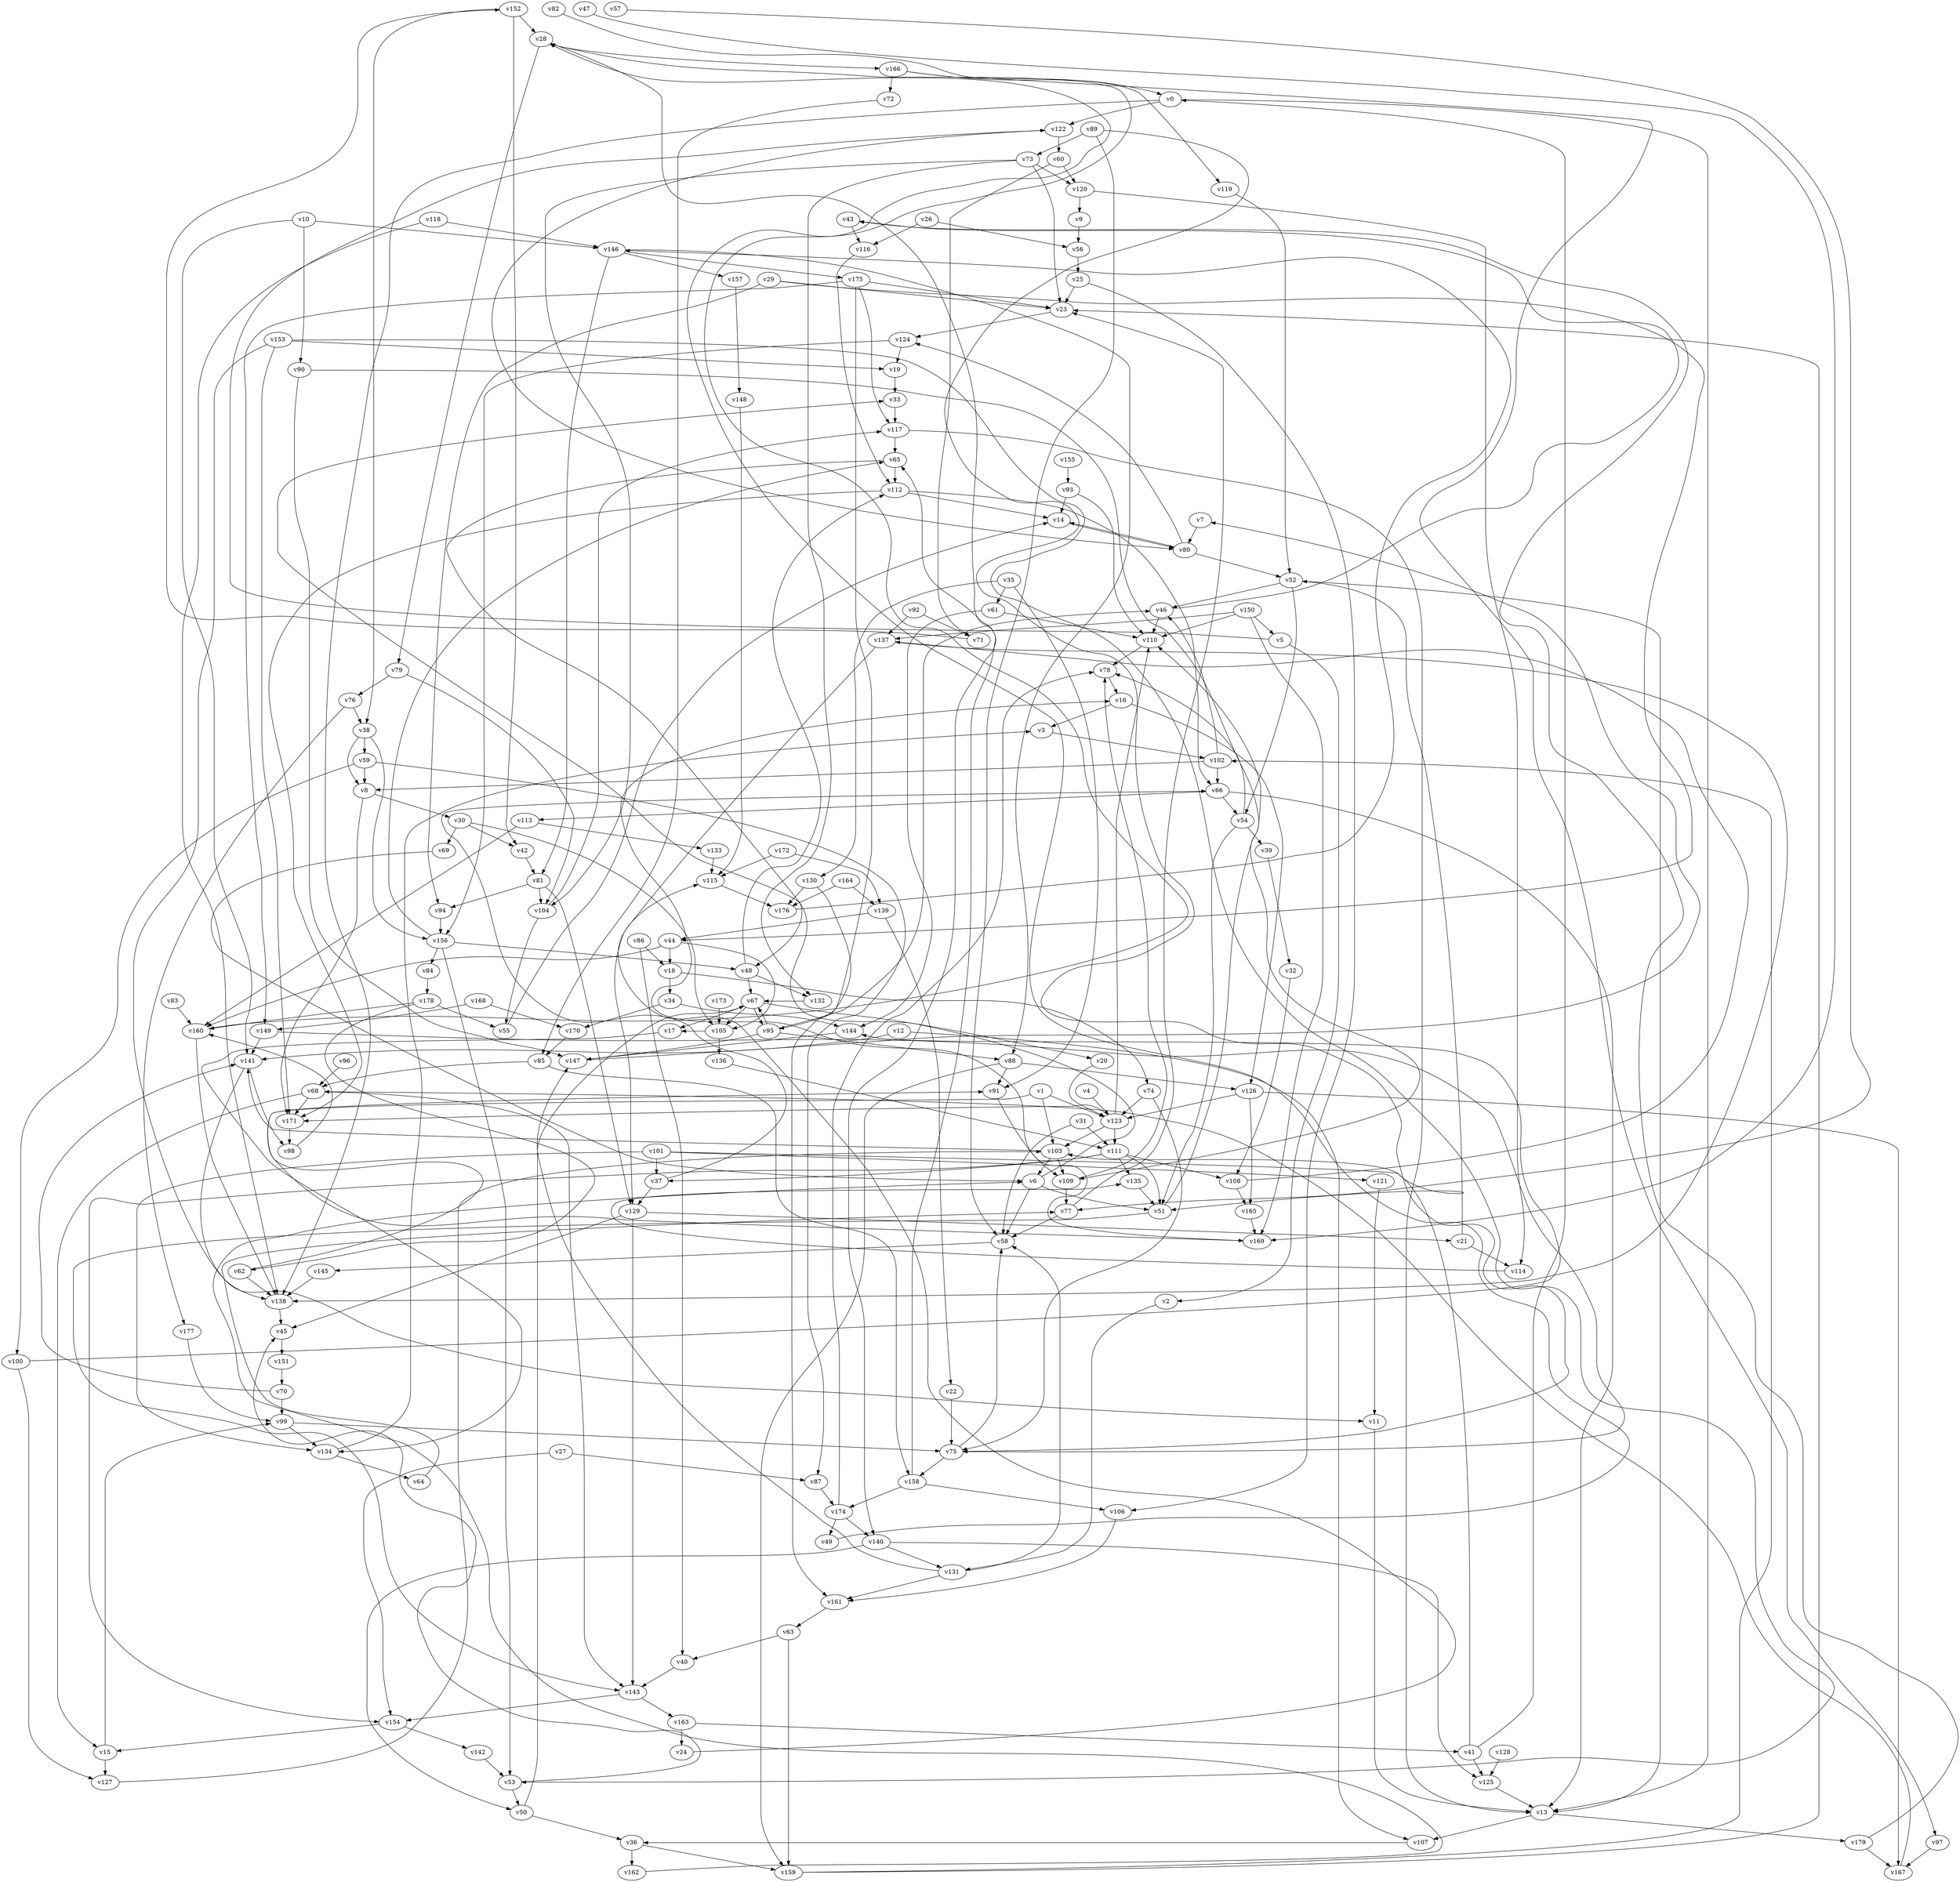 // Benchmark game 265 - 180 vertices
// time_bound: 39
// targets: v170
digraph G {
    v0 [name="v0", player=1];
    v1 [name="v1", player=0];
    v2 [name="v2", player=0];
    v3 [name="v3", player=0];
    v4 [name="v4", player=1];
    v5 [name="v5", player=0];
    v6 [name="v6", player=0];
    v7 [name="v7", player=1];
    v8 [name="v8", player=1];
    v9 [name="v9", player=1];
    v10 [name="v10", player=0];
    v11 [name="v11", player=0];
    v12 [name="v12", player=0];
    v13 [name="v13", player=0];
    v14 [name="v14", player=1];
    v15 [name="v15", player=0];
    v16 [name="v16", player=0];
    v17 [name="v17", player=0];
    v18 [name="v18", player=1];
    v19 [name="v19", player=0];
    v20 [name="v20", player=0];
    v21 [name="v21", player=0];
    v22 [name="v22", player=0];
    v23 [name="v23", player=0];
    v24 [name="v24", player=0];
    v25 [name="v25", player=0];
    v26 [name="v26", player=0];
    v27 [name="v27", player=0];
    v28 [name="v28", player=0];
    v29 [name="v29", player=1];
    v30 [name="v30", player=1];
    v31 [name="v31", player=1];
    v32 [name="v32", player=1];
    v33 [name="v33", player=1];
    v34 [name="v34", player=1];
    v35 [name="v35", player=1];
    v36 [name="v36", player=1];
    v37 [name="v37", player=1];
    v38 [name="v38", player=1];
    v39 [name="v39", player=0];
    v40 [name="v40", player=0];
    v41 [name="v41", player=0];
    v42 [name="v42", player=1];
    v43 [name="v43", player=1];
    v44 [name="v44", player=0];
    v45 [name="v45", player=0];
    v46 [name="v46", player=1];
    v47 [name="v47", player=0];
    v48 [name="v48", player=1];
    v49 [name="v49", player=1];
    v50 [name="v50", player=0];
    v51 [name="v51", player=1];
    v52 [name="v52", player=0];
    v53 [name="v53", player=0];
    v54 [name="v54", player=1];
    v55 [name="v55", player=1];
    v56 [name="v56", player=1];
    v57 [name="v57", player=1];
    v58 [name="v58", player=0];
    v59 [name="v59", player=1];
    v60 [name="v60", player=1];
    v61 [name="v61", player=1];
    v62 [name="v62", player=1];
    v63 [name="v63", player=0];
    v64 [name="v64", player=0];
    v65 [name="v65", player=0];
    v66 [name="v66", player=0];
    v67 [name="v67", player=0];
    v68 [name="v68", player=0];
    v69 [name="v69", player=0];
    v70 [name="v70", player=1];
    v71 [name="v71", player=1];
    v72 [name="v72", player=0];
    v73 [name="v73", player=1];
    v74 [name="v74", player=0];
    v75 [name="v75", player=1];
    v76 [name="v76", player=0];
    v77 [name="v77", player=0];
    v78 [name="v78", player=0];
    v79 [name="v79", player=1];
    v80 [name="v80", player=0];
    v81 [name="v81", player=0];
    v82 [name="v82", player=0];
    v83 [name="v83", player=0];
    v84 [name="v84", player=0];
    v85 [name="v85", player=0];
    v86 [name="v86", player=1];
    v87 [name="v87", player=0];
    v88 [name="v88", player=0];
    v89 [name="v89", player=0];
    v90 [name="v90", player=1];
    v91 [name="v91", player=0];
    v92 [name="v92", player=0];
    v93 [name="v93", player=1];
    v94 [name="v94", player=0];
    v95 [name="v95", player=0];
    v96 [name="v96", player=1];
    v97 [name="v97", player=0];
    v98 [name="v98", player=0];
    v99 [name="v99", player=0];
    v100 [name="v100", player=1];
    v101 [name="v101", player=0];
    v102 [name="v102", player=0];
    v103 [name="v103", player=1];
    v104 [name="v104", player=0];
    v105 [name="v105", player=1];
    v106 [name="v106", player=1];
    v107 [name="v107", player=0];
    v108 [name="v108", player=1];
    v109 [name="v109", player=0];
    v110 [name="v110", player=0];
    v111 [name="v111", player=1];
    v112 [name="v112", player=1];
    v113 [name="v113", player=1];
    v114 [name="v114", player=0];
    v115 [name="v115", player=1];
    v116 [name="v116", player=1];
    v117 [name="v117", player=1];
    v118 [name="v118", player=0];
    v119 [name="v119", player=0];
    v120 [name="v120", player=1];
    v121 [name="v121", player=0];
    v122 [name="v122", player=1];
    v123 [name="v123", player=1];
    v124 [name="v124", player=1];
    v125 [name="v125", player=0];
    v126 [name="v126", player=0];
    v127 [name="v127", player=1];
    v128 [name="v128", player=1];
    v129 [name="v129", player=0];
    v130 [name="v130", player=0];
    v131 [name="v131", player=0];
    v132 [name="v132", player=1];
    v133 [name="v133", player=1];
    v134 [name="v134", player=1];
    v135 [name="v135", player=1];
    v136 [name="v136", player=1];
    v137 [name="v137", player=0];
    v138 [name="v138", player=0];
    v139 [name="v139", player=1];
    v140 [name="v140", player=1];
    v141 [name="v141", player=0];
    v142 [name="v142", player=1];
    v143 [name="v143", player=0];
    v144 [name="v144", player=0];
    v145 [name="v145", player=0];
    v146 [name="v146", player=1];
    v147 [name="v147", player=0];
    v148 [name="v148", player=0];
    v149 [name="v149", player=1];
    v150 [name="v150", player=1];
    v151 [name="v151", player=1];
    v152 [name="v152", player=1];
    v153 [name="v153", player=1];
    v154 [name="v154", player=0];
    v155 [name="v155", player=0];
    v156 [name="v156", player=0];
    v157 [name="v157", player=0];
    v158 [name="v158", player=1];
    v159 [name="v159", player=1];
    v160 [name="v160", player=1];
    v161 [name="v161", player=1];
    v162 [name="v162", player=1];
    v163 [name="v163", player=0];
    v164 [name="v164", player=1];
    v165 [name="v165", player=0];
    v166 [name="v166", player=0];
    v167 [name="v167", player=1];
    v168 [name="v168", player=1];
    v169 [name="v169", player=1];
    v170 [name="v170", player=1, target=1];
    v171 [name="v171", player=0];
    v172 [name="v172", player=1];
    v173 [name="v173", player=1];
    v174 [name="v174", player=0];
    v175 [name="v175", player=1];
    v176 [name="v176", player=1];
    v177 [name="v177", player=0];
    v178 [name="v178", player=0];
    v179 [name="v179", player=0];

    v0 -> v13;
    v1 -> v169 [constraint="t < 8"];
    v2 -> v131;
    v3 -> v102;
    v4 -> v123;
    v5 -> v122 [constraint="t >= 1"];
    v6 -> v33 [constraint="t < 9"];
    v7 -> v80;
    v8 -> v30;
    v9 -> v56;
    v10 -> v146;
    v11 -> v13;
    v12 -> v141;
    v13 -> v179;
    v14 -> v80;
    v15 -> v127;
    v16 -> v3;
    v17 -> v134 [constraint="t >= 5"];
    v18 -> v74 [constraint="t mod 3 == 2"];
    v19 -> v33;
    v20 -> v123;
    v21 -> v52;
    v22 -> v75;
    v23 -> v124;
    v24 -> v115 [constraint="t >= 2"];
    v25 -> v106;
    v26 -> v116;
    v27 -> v154;
    v28 -> v79;
    v29 -> v44 [constraint="t mod 4 == 2"];
    v30 -> v105;
    v31 -> v58;
    v32 -> v108;
    v33 -> v117;
    v34 -> v170;
    v35 -> v91;
    v36 -> v162;
    v37 -> v66 [constraint="t >= 3"];
    v38 -> v59;
    v39 -> v32;
    v40 -> v143;
    v41 -> v0;
    v42 -> v81;
    v43 -> v116;
    v44 -> v18;
    v45 -> v151;
    v46 -> v43 [constraint="t mod 5 == 0"];
    v47 -> v169 [constraint="t mod 2 == 0"];
    v48 -> v67;
    v49 -> v28 [constraint="t < 10"];
    v50 -> v36;
    v51 -> v143 [constraint="t mod 5 == 3"];
    v52 -> v54;
    v53 -> v45 [constraint="t mod 3 == 1"];
    v54 -> v51;
    v55 -> v14;
    v56 -> v25;
    v57 -> v77 [constraint="t >= 1"];
    v58 -> v145;
    v59 -> v87;
    v60 -> v71;
    v61 -> v110;
    v62 -> v91 [constraint="t mod 3 == 0"];
    v63 -> v159;
    v64 -> v77 [constraint="t < 9"];
    v65 -> v48 [constraint="t >= 4"];
    v66 -> v13;
    v67 -> v95;
    v68 -> v143;
    v69 -> v6 [constraint="t < 7"];
    v70 -> v141 [constraint="t mod 5 == 4"];
    v71 -> v152 [constraint="t < 11"];
    v72 -> v85;
    v73 -> v23;
    v74 -> v75;
    v75 -> v58;
    v76 -> v38;
    v77 -> v58;
    v78 -> v16;
    v79 -> v76;
    v80 -> v14;
    v81 -> v104;
    v82 -> v97 [constraint="t < 6"];
    v83 -> v160;
    v84 -> v178;
    v85 -> v68;
    v86 -> v18;
    v87 -> v174;
    v88 -> v159;
    v89 -> v75 [constraint="t mod 2 == 0"];
    v90 -> v109 [constraint="t >= 2"];
    v91 -> v109;
    v92 -> v71;
    v93 -> v110;
    v94 -> v156;
    v95 -> v88;
    v96 -> v68;
    v97 -> v167;
    v98 -> v160 [constraint="t < 14"];
    v99 -> v134;
    v100 -> v144 [constraint="t >= 4"];
    v101 -> v51 [constraint="t >= 3"];
    v102 -> v46;
    v103 -> v141 [constraint="t >= 1"];
    v104 -> v117;
    v105 -> v17 [constraint="t < 7"];
    v106 -> v161;
    v107 -> v36 [constraint="t < 9"];
    v108 -> v137 [constraint="t mod 4 == 1"];
    v109 -> v77;
    v110 -> v78;
    v111 -> v108;
    v112 -> v66;
    v113 -> v160;
    v114 -> v135 [constraint="t >= 2"];
    v115 -> v176;
    v116 -> v112 [constraint="t mod 3 == 2"];
    v117 -> v65;
    v118 -> v138;
    v119 -> v52;
    v120 -> v9;
    v121 -> v11;
    v122 -> v80 [constraint="t < 14"];
    v123 -> v171 [constraint="t >= 2"];
    v124 -> v156;
    v125 -> v13;
    v126 -> v165;
    v127 -> v103;
    v128 -> v125;
    v129 -> v45;
    v130 -> v176;
    v131 -> v147 [constraint="t >= 2"];
    v132 -> v67 [constraint="t < 15"];
    v133 -> v115;
    v134 -> v64;
    v135 -> v51;
    v136 -> v111 [constraint="t >= 4"];
    v137 -> v138 [constraint="t < 14"];
    v138 -> v45;
    v139 -> v44;
    v140 -> v50;
    v141 -> v11 [constraint="t >= 3"];
    v142 -> v53;
    v143 -> v163;
    v144 -> v147 [constraint="t mod 4 == 2"];
    v145 -> v138;
    v146 -> v175;
    v147 -> v7 [constraint="t mod 3 == 0"];
    v148 -> v115;
    v149 -> v75 [constraint="t < 15"];
    v150 -> v137;
    v151 -> v70;
    v152 -> v42;
    v153 -> v53 [constraint="t mod 3 == 1"];
    v154 -> v142;
    v155 -> v93;
    v156 -> v48;
    v157 -> v148;
    v158 -> v65;
    v159 -> v102;
    v160 -> v28 [constraint="t < 9"];
    v161 -> v63;
    v162 -> v6 [constraint="t < 8"];
    v163 -> v41;
    v164 -> v139;
    v165 -> v169;
    v166 -> v72;
    v167 -> v68 [constraint="t < 15"];
    v168 -> v170;
    v169 -> v16 [constraint="t >= 5"];
    v170 -> v85;
    v171 -> v98;
    v172 -> v139;
    v173 -> v105;
    v174 -> v78;
    v175 -> v161;
    v176 -> v146 [constraint="t mod 4 == 1"];
    v177 -> v99;
    v178 -> v62 [constraint="t < 14"];
    v179 -> v43 [constraint="t >= 3"];
    v101 -> v134;
    v160 -> v138;
    v80 -> v52;
    v118 -> v146;
    v123 -> v111;
    v163 -> v24;
    v35 -> v61;
    v152 -> v28;
    v158 -> v174;
    v41 -> v103;
    v102 -> v8;
    v73 -> v132;
    v166 -> v119;
    v27 -> v87;
    v90 -> v147;
    v178 -> v55;
    v59 -> v8;
    v112 -> v14;
    v25 -> v23;
    v80 -> v124;
    v73 -> v120;
    v81 -> v94;
    v52 -> v13;
    v159 -> v23;
    v139 -> v22;
    v6 -> v51;
    v131 -> v58;
    v93 -> v14;
    v60 -> v120;
    v131 -> v161;
    v1 -> v123;
    v85 -> v158;
    v174 -> v49;
    v117 -> v13;
    v134 -> v3;
    v109 -> v78;
    v73 -> v104;
    v124 -> v19;
    v146 -> v157;
    v156 -> v53;
    v153 -> v138;
    v16 -> v126;
    v172 -> v115;
    v28 -> v166;
    v12 -> v107;
    v140 -> v125;
    v126 -> v123;
    v129 -> v143;
    v18 -> v34;
    v75 -> v158;
    v150 -> v169;
    v8 -> v171;
    v59 -> v100;
    v166 -> v0;
    v101 -> v121;
    v174 -> v140;
    v36 -> v159;
    v52 -> v46;
    v92 -> v137;
    v111 -> v154;
    v122 -> v60;
    v104 -> v55;
    v153 -> v171;
    v68 -> v15;
    v158 -> v106;
    v53 -> v50;
    v111 -> v37;
    v175 -> v23;
    v103 -> v6;
    v168 -> v149;
    v129 -> v21;
    v54 -> v78;
    v99 -> v75;
    v152 -> v38;
    v74 -> v123;
    v21 -> v114;
    v63 -> v40;
    v88 -> v91;
    v150 -> v5;
    v46 -> v110;
    v140 -> v131;
    v154 -> v15;
    v5 -> v2;
    v102 -> v66;
    v81 -> v129;
    v15 -> v99;
    v123 -> v103;
    v44 -> v160;
    v38 -> v156;
    v179 -> v167;
    v41 -> v125;
    v26 -> v56;
    v31 -> v111;
    v137 -> v129;
    v105 -> v136;
    v38 -> v8;
    v61 -> v144;
    v150 -> v110;
    v0 -> v122;
    v113 -> v133;
    v89 -> v58;
    v175 -> v117;
    v50 -> v67;
    v6 -> v58;
    v143 -> v154;
    v30 -> v42;
    v86 -> v40;
    v112 -> v171;
    v178 -> v160;
    v156 -> v84;
    v123 -> v110;
    v29 -> v23;
    v44 -> v105;
    v79 -> v104;
    v66 -> v54;
    v95 -> v147;
    v28 -> v140;
    v76 -> v177;
    v95 -> v46;
    v62 -> v138;
    v108 -> v165;
    v10 -> v141;
    v164 -> v176;
    v48 -> v112;
    v120 -> v114;
    v126 -> v167;
    v88 -> v126;
    v146 -> v88;
    v77 -> v23;
    v111 -> v51;
    v29 -> v94;
    v100 -> v127;
    v66 -> v113;
    v101 -> v37;
    v130 -> v95;
    v0 -> v138;
    v103 -> v109;
    v35 -> v130;
    v70 -> v99;
    v67 -> v17;
    v149 -> v141;
    v48 -> v132;
    v156 -> v65;
    v37 -> v129;
    v111 -> v135;
    v153 -> v19;
    v51 -> v110;
    v54 -> v39;
    v30 -> v69;
    v89 -> v73;
    v13 -> v107;
    v1 -> v103;
    v68 -> v171;
    v141 -> v98;
    v65 -> v112;
    v95 -> v67;
    v67 -> v20;
    v34 -> v144;
    v146 -> v81;
    v175 -> v149;
    v10 -> v90;
    v67 -> v105;
}
